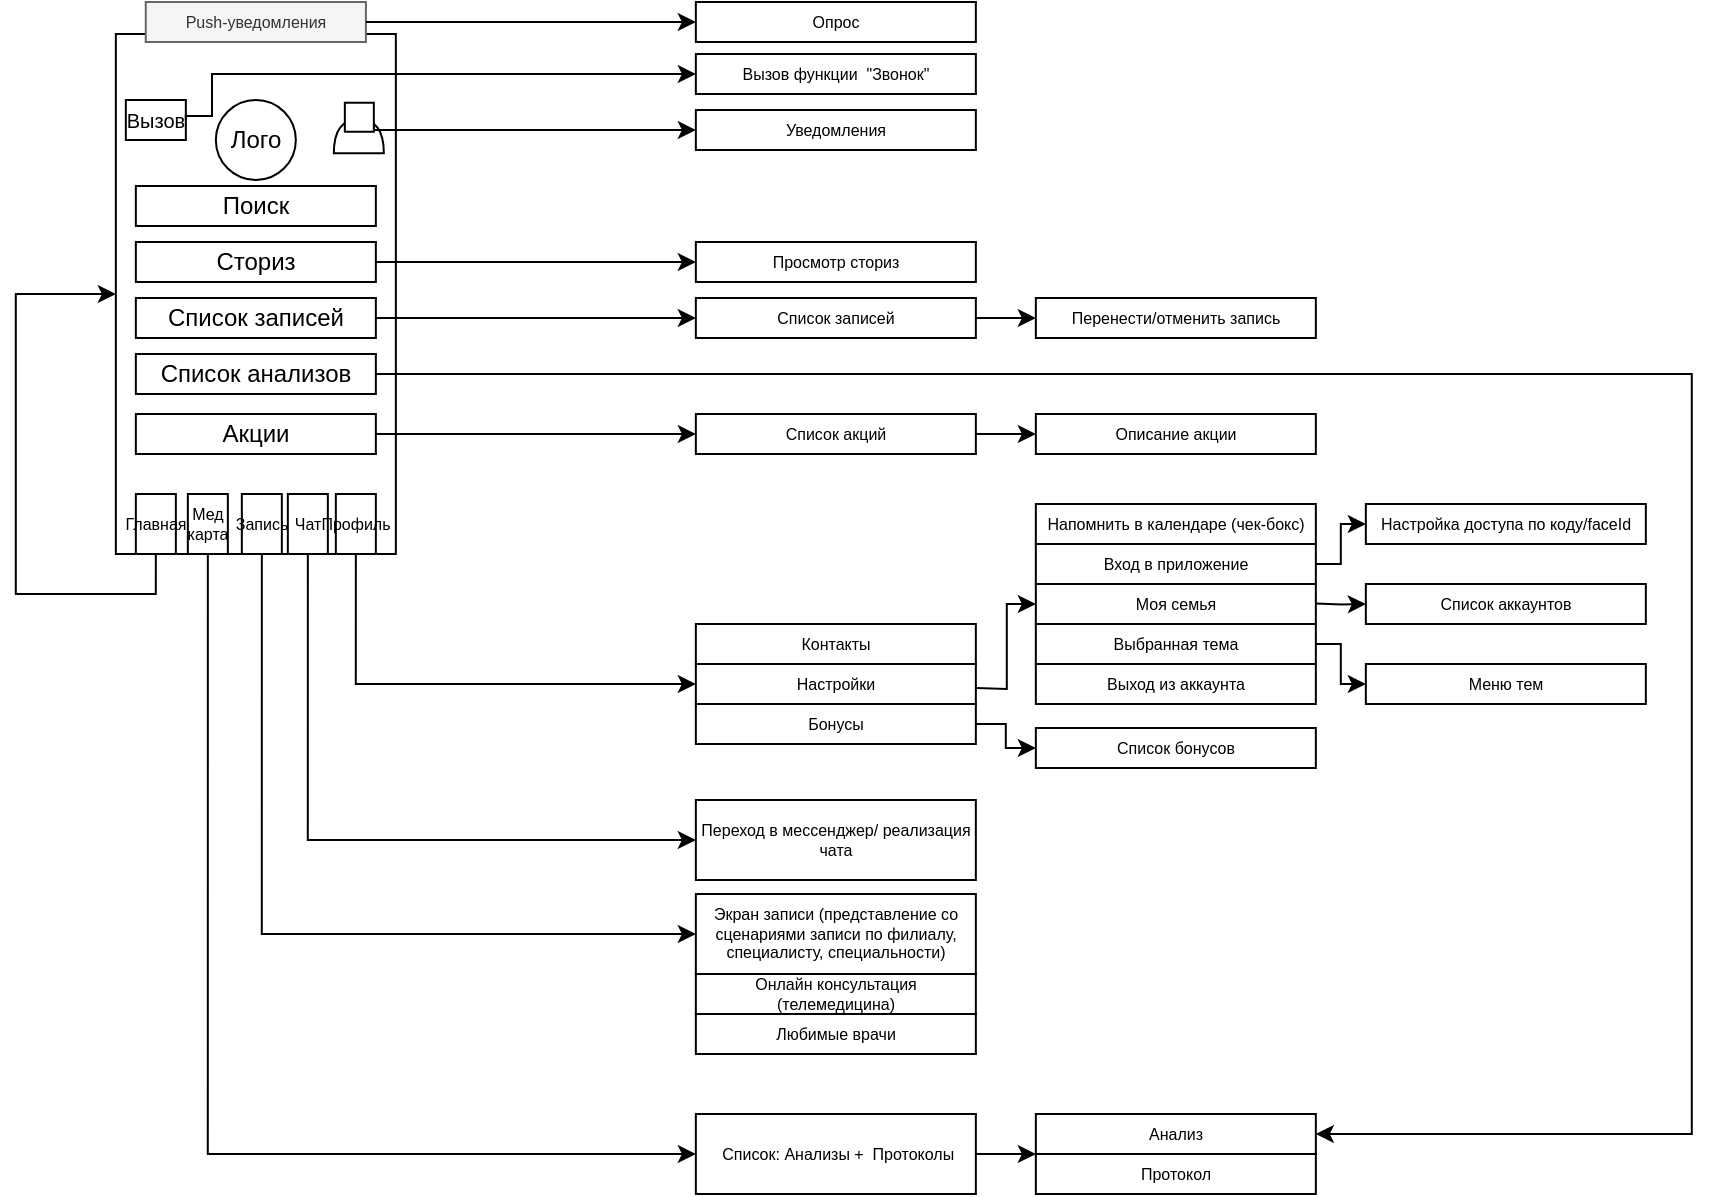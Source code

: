 <mxfile version="20.5.3" type="github" pages="2">
  <diagram name="Ver1" id="e56a1550-8fbb-45ad-956c-1786394a9013">
    <mxGraphModel dx="1193" dy="715" grid="0" gridSize="10" guides="1" tooltips="1" connect="1" arrows="1" fold="1" page="1" pageScale="1" pageWidth="1169" pageHeight="827" background="none" math="0" shadow="0">
      <root>
        <mxCell id="0" />
        <mxCell id="1" parent="0" />
        <mxCell id="BF7QnLyOECrAmGqUTROv-1" value="" style="whiteSpace=wrap;html=1;fillColor=none;strokeColor=#000000;" parent="1" vertex="1">
          <mxGeometry x="237.92" y="85" width="140" height="260" as="geometry" />
        </mxCell>
        <mxCell id="BF7QnLyOECrAmGqUTROv-2" value="Сториз" style="rounded=0;whiteSpace=wrap;html=1;fillColor=none;" parent="1" vertex="1">
          <mxGeometry x="247.92" y="189" width="120" height="20" as="geometry" />
        </mxCell>
        <mxCell id="BF7QnLyOECrAmGqUTROv-3" value="Список записей" style="rounded=0;whiteSpace=wrap;html=1;fillColor=none;" parent="1" vertex="1">
          <mxGeometry x="247.92" y="217" width="120" height="20" as="geometry" />
        </mxCell>
        <mxCell id="BF7QnLyOECrAmGqUTROv-4" value="Лого" style="ellipse;whiteSpace=wrap;html=1;aspect=fixed;fillColor=none;" parent="1" vertex="1">
          <mxGeometry x="287.92" y="118" width="40" height="40" as="geometry" />
        </mxCell>
        <mxCell id="BF7QnLyOECrAmGqUTROv-5" value="Вызов" style="rounded=0;whiteSpace=wrap;html=1;fillColor=none;fontSize=10;" parent="1" vertex="1">
          <mxGeometry x="242.92" y="118" width="30" height="20" as="geometry" />
        </mxCell>
        <mxCell id="BF7QnLyOECrAmGqUTROv-6" value="Список анализов" style="rounded=0;whiteSpace=wrap;html=1;fillColor=none;" parent="1" vertex="1">
          <mxGeometry x="247.92" y="245" width="120" height="20" as="geometry" />
        </mxCell>
        <mxCell id="BF7QnLyOECrAmGqUTROv-7" value="&lt;font style=&quot;font-size: 8px;&quot;&gt;Главная&lt;/font&gt;" style="rounded=0;whiteSpace=wrap;html=1;fillColor=none;fontSize=8;" parent="1" vertex="1">
          <mxGeometry x="247.92" y="315" width="20" height="30" as="geometry" />
        </mxCell>
        <mxCell id="BF7QnLyOECrAmGqUTROv-8" value="&lt;font style=&quot;font-size: 8px;&quot;&gt;Запись&lt;/font&gt;" style="rounded=0;whiteSpace=wrap;html=1;fillColor=none;fontSize=8;" parent="1" vertex="1">
          <mxGeometry x="300.92" y="315" width="20" height="30" as="geometry" />
        </mxCell>
        <mxCell id="BF7QnLyOECrAmGqUTROv-9" value="&lt;font style=&quot;font-size: 8px;&quot;&gt;Мед карта&lt;/font&gt;" style="rounded=0;whiteSpace=wrap;html=1;fillColor=none;fontSize=8;" parent="1" vertex="1">
          <mxGeometry x="273.92" y="315" width="20" height="30" as="geometry" />
        </mxCell>
        <mxCell id="BF7QnLyOECrAmGqUTROv-10" value="&lt;font style=&quot;font-size: 8px;&quot;&gt;Профиль&lt;/font&gt;" style="rounded=0;whiteSpace=wrap;html=1;fillColor=none;fontSize=8;" parent="1" vertex="1">
          <mxGeometry x="347.92" y="315" width="20" height="30" as="geometry" />
        </mxCell>
        <mxCell id="BF7QnLyOECrAmGqUTROv-11" value="Экран записи (представление со сценариями записи по филиалу, специалисту, специальности)" style="whiteSpace=wrap;html=1;strokeColor=#000000;fontSize=8;fillColor=none;" parent="1" vertex="1">
          <mxGeometry x="527.92" y="515" width="140" height="40" as="geometry" />
        </mxCell>
        <mxCell id="BF7QnLyOECrAmGqUTROv-13" value="" style="endArrow=classic;html=1;rounded=0;fontSize=8;edgeStyle=orthogonalEdgeStyle;exitX=0.5;exitY=1;exitDx=0;exitDy=0;entryX=0;entryY=0.5;entryDx=0;entryDy=0;" parent="1" source="BF7QnLyOECrAmGqUTROv-8" target="BF7QnLyOECrAmGqUTROv-11" edge="1">
          <mxGeometry width="50" height="50" relative="1" as="geometry">
            <mxPoint x="347.92" y="485" as="sourcePoint" />
            <mxPoint x="397.92" y="435" as="targetPoint" />
            <Array as="points">
              <mxPoint x="310.92" y="535" />
            </Array>
          </mxGeometry>
        </mxCell>
        <mxCell id="BF7QnLyOECrAmGqUTROv-15" value="Список записей" style="whiteSpace=wrap;html=1;strokeColor=#000000;fontSize=8;fillColor=none;" parent="1" vertex="1">
          <mxGeometry x="527.92" y="217" width="140" height="20" as="geometry" />
        </mxCell>
        <mxCell id="BF7QnLyOECrAmGqUTROv-16" value="" style="endArrow=classic;html=1;rounded=0;fontSize=8;edgeStyle=orthogonalEdgeStyle;exitX=1;exitY=0.5;exitDx=0;exitDy=0;entryX=0;entryY=0.5;entryDx=0;entryDy=0;" parent="1" source="BF7QnLyOECrAmGqUTROv-3" target="BF7QnLyOECrAmGqUTROv-15" edge="1">
          <mxGeometry width="50" height="50" relative="1" as="geometry">
            <mxPoint x="302.92" y="355" as="sourcePoint" />
            <mxPoint x="537.92" y="140" as="targetPoint" />
          </mxGeometry>
        </mxCell>
        <mxCell id="BF7QnLyOECrAmGqUTROv-18" value="" style="endArrow=classic;html=1;rounded=0;fontSize=8;edgeStyle=orthogonalEdgeStyle;entryX=0;entryY=0.5;entryDx=0;entryDy=0;exitX=0.5;exitY=1;exitDx=0;exitDy=0;" parent="1" source="BF7QnLyOECrAmGqUTROv-9" target="BF7QnLyOECrAmGqUTROv-19" edge="1">
          <mxGeometry width="50" height="50" relative="1" as="geometry">
            <mxPoint x="302.92" y="355" as="sourcePoint" />
            <mxPoint x="527.92" y="575" as="targetPoint" />
            <Array as="points">
              <mxPoint x="283.92" y="645" />
            </Array>
          </mxGeometry>
        </mxCell>
        <mxCell id="BF7QnLyOECrAmGqUTROv-19" value="&amp;nbsp;Список: Анализы + &amp;nbsp;Протоколы" style="whiteSpace=wrap;html=1;strokeColor=#000000;fontSize=8;fillColor=none;" parent="1" vertex="1">
          <mxGeometry x="527.92" y="625" width="140" height="40" as="geometry" />
        </mxCell>
        <mxCell id="BF7QnLyOECrAmGqUTROv-27" value="Перенести/отменить запись" style="whiteSpace=wrap;html=1;strokeColor=#000000;fontSize=8;fillColor=none;" parent="1" vertex="1">
          <mxGeometry x="697.92" y="217" width="140" height="20" as="geometry" />
        </mxCell>
        <mxCell id="BF7QnLyOECrAmGqUTROv-28" value="" style="endArrow=classic;html=1;rounded=0;fontSize=8;edgeStyle=orthogonalEdgeStyle;exitX=1;exitY=0.5;exitDx=0;exitDy=0;entryX=0;entryY=0.5;entryDx=0;entryDy=0;" parent="1" source="BF7QnLyOECrAmGqUTROv-15" target="BF7QnLyOECrAmGqUTROv-27" edge="1">
          <mxGeometry width="50" height="50" relative="1" as="geometry">
            <mxPoint x="377.92" y="321" as="sourcePoint" />
            <mxPoint x="537.92" y="270" as="targetPoint" />
          </mxGeometry>
        </mxCell>
        <mxCell id="BF7QnLyOECrAmGqUTROv-29" value="&lt;font style=&quot;font-size: 8px;&quot;&gt;Чат&lt;/font&gt;" style="rounded=0;whiteSpace=wrap;html=1;fillColor=none;fontSize=8;" parent="1" vertex="1">
          <mxGeometry x="323.92" y="315" width="20" height="30" as="geometry" />
        </mxCell>
        <mxCell id="BF7QnLyOECrAmGqUTROv-30" value="Переход в мессенджер/ реализация чата" style="whiteSpace=wrap;html=1;strokeColor=#000000;fontSize=8;fillColor=none;" parent="1" vertex="1">
          <mxGeometry x="527.92" y="468" width="140" height="40" as="geometry" />
        </mxCell>
        <mxCell id="BF7QnLyOECrAmGqUTROv-31" value="" style="endArrow=classic;html=1;rounded=0;fontSize=8;edgeStyle=orthogonalEdgeStyle;exitX=0.5;exitY=1;exitDx=0;exitDy=0;entryX=0;entryY=0.5;entryDx=0;entryDy=0;" parent="1" source="BF7QnLyOECrAmGqUTROv-29" target="BF7QnLyOECrAmGqUTROv-30" edge="1">
          <mxGeometry width="50" height="50" relative="1" as="geometry">
            <mxPoint x="367.92" y="355" as="sourcePoint" />
            <mxPoint x="537.92" y="325" as="targetPoint" />
          </mxGeometry>
        </mxCell>
        <mxCell id="BF7QnLyOECrAmGqUTROv-32" value="Настройки" style="whiteSpace=wrap;html=1;strokeColor=#000000;fontSize=8;fillColor=none;" parent="1" vertex="1">
          <mxGeometry x="527.92" y="400" width="140" height="20" as="geometry" />
        </mxCell>
        <mxCell id="BF7QnLyOECrAmGqUTROv-34" value="Контакты" style="whiteSpace=wrap;html=1;strokeColor=#000000;fontSize=8;fillColor=none;" parent="1" vertex="1">
          <mxGeometry x="527.92" y="380" width="140" height="20" as="geometry" />
        </mxCell>
        <mxCell id="BF7QnLyOECrAmGqUTROv-35" value="Любимые врачи" style="whiteSpace=wrap;html=1;strokeColor=#000000;fontSize=8;fillColor=none;" parent="1" vertex="1">
          <mxGeometry x="527.92" y="575" width="140" height="20" as="geometry" />
        </mxCell>
        <mxCell id="BF7QnLyOECrAmGqUTROv-36" value="&lt;span style=&quot;text-align: start;&quot; id=&quot;docs-internal-guid-0211ff13-7fff-39c4-9cb2-1fb3c6d399ae&quot;&gt;&lt;span style=&quot;font-family: Arial; font-variant-ligatures: normal; font-variant-east-asian: normal; font-variant-position: normal; vertical-align: baseline;&quot;&gt;&lt;font style=&quot;font-size: 8px;&quot;&gt;Онлайн консультация (телемедицина)&lt;/font&gt;&lt;/span&gt;&lt;/span&gt;" style="whiteSpace=wrap;html=1;strokeColor=#000000;fontSize=8;fillColor=none;" parent="1" vertex="1">
          <mxGeometry x="527.92" y="555" width="140" height="20" as="geometry" />
        </mxCell>
        <mxCell id="BF7QnLyOECrAmGqUTROv-37" value="" style="endArrow=classic;html=1;rounded=0;fontSize=8;edgeStyle=orthogonalEdgeStyle;exitX=1;exitY=0.5;exitDx=0;exitDy=0;entryX=1;entryY=0.5;entryDx=0;entryDy=0;" parent="1" source="BF7QnLyOECrAmGqUTROv-6" target="BF7QnLyOECrAmGqUTROv-43" edge="1">
          <mxGeometry width="50" height="50" relative="1" as="geometry">
            <mxPoint x="377.92" y="260" as="sourcePoint" />
            <mxPoint x="537.92" y="260" as="targetPoint" />
            <Array as="points">
              <mxPoint x="1025.92" y="255" />
              <mxPoint x="1025.92" y="635" />
            </Array>
          </mxGeometry>
        </mxCell>
        <mxCell id="BF7QnLyOECrAmGqUTROv-38" value="Просмотр сториз" style="whiteSpace=wrap;html=1;strokeColor=#000000;fontSize=8;fillColor=none;" parent="1" vertex="1">
          <mxGeometry x="527.92" y="189" width="140" height="20" as="geometry" />
        </mxCell>
        <mxCell id="BF7QnLyOECrAmGqUTROv-39" value="" style="endArrow=classic;html=1;rounded=0;fontSize=8;edgeStyle=orthogonalEdgeStyle;exitX=1;exitY=0.5;exitDx=0;exitDy=0;entryX=0;entryY=0.5;entryDx=0;entryDy=0;" parent="1" source="BF7QnLyOECrAmGqUTROv-2" target="BF7QnLyOECrAmGqUTROv-38" edge="1">
          <mxGeometry width="50" height="50" relative="1" as="geometry">
            <mxPoint x="377.92" y="260" as="sourcePoint" />
            <mxPoint x="537.92" y="260" as="targetPoint" />
          </mxGeometry>
        </mxCell>
        <mxCell id="BF7QnLyOECrAmGqUTROv-40" value="Вызов функции &amp;nbsp;&quot;Звонок&quot;" style="whiteSpace=wrap;html=1;strokeColor=#000000;fontSize=8;fillColor=none;" parent="1" vertex="1">
          <mxGeometry x="527.92" y="95" width="140" height="20" as="geometry" />
        </mxCell>
        <mxCell id="BF7QnLyOECrAmGqUTROv-41" value="" style="endArrow=classic;html=1;rounded=0;fontSize=8;edgeStyle=orthogonalEdgeStyle;exitX=1;exitY=0.5;exitDx=0;exitDy=0;entryX=0;entryY=0.5;entryDx=0;entryDy=0;" parent="1" source="BF7QnLyOECrAmGqUTROv-5" target="BF7QnLyOECrAmGqUTROv-40" edge="1">
          <mxGeometry width="50" height="50" relative="1" as="geometry">
            <mxPoint x="377.92" y="199" as="sourcePoint" />
            <mxPoint x="537.92" y="199" as="targetPoint" />
            <Array as="points">
              <mxPoint x="273" y="126" />
              <mxPoint x="286" y="126" />
              <mxPoint x="286" y="105" />
            </Array>
          </mxGeometry>
        </mxCell>
        <mxCell id="BF7QnLyOECrAmGqUTROv-42" value="" style="endArrow=classic;html=1;rounded=0;fontSize=8;edgeStyle=orthogonalEdgeStyle;entryX=0;entryY=0.5;entryDx=0;entryDy=0;exitX=0.5;exitY=1;exitDx=0;exitDy=0;" parent="1" source="BF7QnLyOECrAmGqUTROv-7" target="BF7QnLyOECrAmGqUTROv-1" edge="1">
          <mxGeometry width="50" height="50" relative="1" as="geometry">
            <mxPoint x="257.92" y="360" as="sourcePoint" />
            <mxPoint x="501.92" y="660" as="targetPoint" />
            <Array as="points">
              <mxPoint x="257.92" y="365" />
              <mxPoint x="187.92" y="365" />
              <mxPoint x="187.92" y="215" />
            </Array>
          </mxGeometry>
        </mxCell>
        <mxCell id="BF7QnLyOECrAmGqUTROv-43" value="Анализ" style="whiteSpace=wrap;html=1;strokeColor=#000000;fontSize=8;fillColor=none;" parent="1" vertex="1">
          <mxGeometry x="697.92" y="625" width="140" height="20" as="geometry" />
        </mxCell>
        <mxCell id="BF7QnLyOECrAmGqUTROv-44" value="Протокол" style="whiteSpace=wrap;html=1;strokeColor=#000000;fontSize=8;fillColor=none;" parent="1" vertex="1">
          <mxGeometry x="697.92" y="645" width="140" height="20" as="geometry" />
        </mxCell>
        <mxCell id="BF7QnLyOECrAmGqUTROv-47" value="" style="endArrow=classic;html=1;rounded=0;fontSize=8;edgeStyle=orthogonalEdgeStyle;exitX=1;exitY=0.5;exitDx=0;exitDy=0;entryX=0;entryY=0;entryDx=0;entryDy=0;" parent="1" source="BF7QnLyOECrAmGqUTROv-19" target="BF7QnLyOECrAmGqUTROv-44" edge="1">
          <mxGeometry width="50" height="50" relative="1" as="geometry">
            <mxPoint x="667.92" y="655" as="sourcePoint" />
            <mxPoint x="697.92" y="655" as="targetPoint" />
            <Array as="points">
              <mxPoint x="687.92" y="645" />
              <mxPoint x="687.92" y="645" />
            </Array>
          </mxGeometry>
        </mxCell>
        <mxCell id="BF7QnLyOECrAmGqUTROv-48" value="Акции" style="rounded=0;whiteSpace=wrap;html=1;fillColor=none;" parent="1" vertex="1">
          <mxGeometry x="247.92" y="275" width="120" height="20" as="geometry" />
        </mxCell>
        <mxCell id="BF7QnLyOECrAmGqUTROv-49" value="" style="endArrow=classic;html=1;rounded=0;fontSize=8;edgeStyle=orthogonalEdgeStyle;exitX=1;exitY=0.5;exitDx=0;exitDy=0;entryX=0;entryY=0.5;entryDx=0;entryDy=0;" parent="1" source="BF7QnLyOECrAmGqUTROv-48" target="BF7QnLyOECrAmGqUTROv-50" edge="1">
          <mxGeometry width="50" height="50" relative="1" as="geometry">
            <mxPoint x="377.92" y="265" as="sourcePoint" />
            <mxPoint x="477.92" y="305" as="targetPoint" />
            <Array as="points">
              <mxPoint x="477.92" y="285" />
              <mxPoint x="477.92" y="285" />
            </Array>
          </mxGeometry>
        </mxCell>
        <mxCell id="BF7QnLyOECrAmGqUTROv-50" value="Список акций" style="whiteSpace=wrap;html=1;strokeColor=#000000;fontSize=8;fillColor=none;" parent="1" vertex="1">
          <mxGeometry x="527.92" y="275" width="140" height="20" as="geometry" />
        </mxCell>
        <mxCell id="BF7QnLyOECrAmGqUTROv-51" value="Описание акции" style="whiteSpace=wrap;html=1;strokeColor=#000000;fontSize=8;fillColor=none;" parent="1" vertex="1">
          <mxGeometry x="697.92" y="275" width="140" height="20" as="geometry" />
        </mxCell>
        <mxCell id="BF7QnLyOECrAmGqUTROv-52" value="" style="endArrow=classic;html=1;rounded=0;fontSize=8;edgeStyle=orthogonalEdgeStyle;exitX=1;exitY=0.5;exitDx=0;exitDy=0;entryX=0;entryY=0.5;entryDx=0;entryDy=0;" parent="1" source="BF7QnLyOECrAmGqUTROv-50" target="BF7QnLyOECrAmGqUTROv-51" edge="1">
          <mxGeometry width="50" height="50" relative="1" as="geometry">
            <mxPoint x="667.92" y="284.79" as="sourcePoint" />
            <mxPoint x="697.92" y="284.79" as="targetPoint" />
          </mxGeometry>
        </mxCell>
        <mxCell id="BF7QnLyOECrAmGqUTROv-53" value="Бонусы" style="whiteSpace=wrap;html=1;strokeColor=#000000;fontSize=8;fillColor=none;" parent="1" vertex="1">
          <mxGeometry x="527.92" y="420" width="140" height="20" as="geometry" />
        </mxCell>
        <mxCell id="BF7QnLyOECrAmGqUTROv-54" value="Вход в приложение" style="whiteSpace=wrap;html=1;strokeColor=#000000;fontSize=8;fillColor=none;" parent="1" vertex="1">
          <mxGeometry x="697.92" y="340" width="140" height="20" as="geometry" />
        </mxCell>
        <mxCell id="BF7QnLyOECrAmGqUTROv-55" value="Моя семья" style="whiteSpace=wrap;html=1;strokeColor=#000000;fontSize=8;fillColor=none;" parent="1" vertex="1">
          <mxGeometry x="697.92" y="360" width="140" height="20" as="geometry" />
        </mxCell>
        <mxCell id="BF7QnLyOECrAmGqUTROv-56" value="Выбранная тема" style="whiteSpace=wrap;html=1;strokeColor=#000000;fontSize=8;fillColor=none;" parent="1" vertex="1">
          <mxGeometry x="697.92" y="380" width="140" height="20" as="geometry" />
        </mxCell>
        <mxCell id="BF7QnLyOECrAmGqUTROv-57" value="Напомнить в календаре (чек-бокс)" style="whiteSpace=wrap;html=1;strokeColor=#000000;fontSize=8;fillColor=none;" parent="1" vertex="1">
          <mxGeometry x="697.92" y="320" width="140" height="20" as="geometry" />
        </mxCell>
        <mxCell id="BF7QnLyOECrAmGqUTROv-58" value="Выход из аккаунта" style="whiteSpace=wrap;html=1;strokeColor=#000000;fontSize=8;fillColor=none;" parent="1" vertex="1">
          <mxGeometry x="697.92" y="400" width="140" height="20" as="geometry" />
        </mxCell>
        <mxCell id="BF7QnLyOECrAmGqUTROv-59" value="" style="endArrow=classic;html=1;rounded=0;fontSize=8;edgeStyle=orthogonalEdgeStyle;exitX=1;exitY=0.5;exitDx=0;exitDy=0;entryX=0;entryY=0.5;entryDx=0;entryDy=0;" parent="1" target="BF7QnLyOECrAmGqUTROv-55" edge="1">
          <mxGeometry width="50" height="50" relative="1" as="geometry">
            <mxPoint x="667.92" y="412" as="sourcePoint" />
            <mxPoint x="697.92" y="412" as="targetPoint" />
          </mxGeometry>
        </mxCell>
        <mxCell id="BF7QnLyOECrAmGqUTROv-60" value="Список бонусов" style="whiteSpace=wrap;html=1;strokeColor=#000000;fontSize=8;fillColor=none;" parent="1" vertex="1">
          <mxGeometry x="697.92" y="432" width="140" height="20" as="geometry" />
        </mxCell>
        <mxCell id="BF7QnLyOECrAmGqUTROv-61" value="" style="endArrow=classic;html=1;rounded=0;fontSize=8;edgeStyle=orthogonalEdgeStyle;exitX=1;exitY=0.5;exitDx=0;exitDy=0;entryX=0;entryY=0.5;entryDx=0;entryDy=0;" parent="1" source="BF7QnLyOECrAmGqUTROv-53" target="BF7QnLyOECrAmGqUTROv-60" edge="1">
          <mxGeometry width="50" height="50" relative="1" as="geometry">
            <mxPoint x="677.92" y="422.0" as="sourcePoint" />
            <mxPoint x="707.92" y="422.0" as="targetPoint" />
          </mxGeometry>
        </mxCell>
        <mxCell id="BF7QnLyOECrAmGqUTROv-62" value="Меню тем" style="whiteSpace=wrap;html=1;strokeColor=#000000;fontSize=8;fillColor=none;" parent="1" vertex="1">
          <mxGeometry x="862.92" y="400" width="140" height="20" as="geometry" />
        </mxCell>
        <mxCell id="BF7QnLyOECrAmGqUTROv-63" value="Список аккаунтов" style="whiteSpace=wrap;html=1;strokeColor=#000000;fontSize=8;fillColor=none;" parent="1" vertex="1">
          <mxGeometry x="862.92" y="360" width="140" height="20" as="geometry" />
        </mxCell>
        <mxCell id="BF7QnLyOECrAmGqUTROv-64" value="" style="endArrow=classic;html=1;rounded=0;fontSize=8;edgeStyle=orthogonalEdgeStyle;exitX=1;exitY=0.5;exitDx=0;exitDy=0;entryX=0;entryY=0.5;entryDx=0;entryDy=0;" parent="1" target="BF7QnLyOECrAmGqUTROv-63" edge="1">
          <mxGeometry width="50" height="50" relative="1" as="geometry">
            <mxPoint x="837.92" y="369.7" as="sourcePoint" />
            <mxPoint x="867.92" y="369.7" as="targetPoint" />
          </mxGeometry>
        </mxCell>
        <mxCell id="BF7QnLyOECrAmGqUTROv-65" value="" style="endArrow=classic;html=1;rounded=0;fontSize=8;edgeStyle=orthogonalEdgeStyle;exitX=1;exitY=0.5;exitDx=0;exitDy=0;entryX=0;entryY=0.5;entryDx=0;entryDy=0;" parent="1" source="BF7QnLyOECrAmGqUTROv-56" target="BF7QnLyOECrAmGqUTROv-62" edge="1">
          <mxGeometry width="50" height="50" relative="1" as="geometry">
            <mxPoint x="847.92" y="379.7" as="sourcePoint" />
            <mxPoint x="862.92" y="390" as="targetPoint" />
          </mxGeometry>
        </mxCell>
        <mxCell id="BF7QnLyOECrAmGqUTROv-66" value="Настройка доступа по коду/faceId" style="whiteSpace=wrap;html=1;strokeColor=#000000;fontSize=8;fillColor=none;" parent="1" vertex="1">
          <mxGeometry x="862.92" y="320" width="140" height="20" as="geometry" />
        </mxCell>
        <mxCell id="BF7QnLyOECrAmGqUTROv-67" value="" style="endArrow=classic;html=1;rounded=0;fontSize=8;edgeStyle=orthogonalEdgeStyle;exitX=1;exitY=0.5;exitDx=0;exitDy=0;entryX=0;entryY=0.5;entryDx=0;entryDy=0;" parent="1" source="BF7QnLyOECrAmGqUTROv-54" target="BF7QnLyOECrAmGqUTROv-66" edge="1">
          <mxGeometry width="50" height="50" relative="1" as="geometry">
            <mxPoint x="847.92" y="379.7" as="sourcePoint" />
            <mxPoint x="872.92" y="373" as="targetPoint" />
          </mxGeometry>
        </mxCell>
        <mxCell id="BF7QnLyOECrAmGqUTROv-68" value="Поиск" style="rounded=0;whiteSpace=wrap;html=1;fillColor=none;" parent="1" vertex="1">
          <mxGeometry x="247.92" y="161" width="120" height="20" as="geometry" />
        </mxCell>
        <mxCell id="oSoZ-_r90JhX87oz3uEc-3" value="" style="shape=or;whiteSpace=wrap;html=1;rotation=-90;" vertex="1" parent="1">
          <mxGeometry x="350.92" y="123.62" width="17" height="25" as="geometry" />
        </mxCell>
        <mxCell id="oSoZ-_r90JhX87oz3uEc-4" value="" style="whiteSpace=wrap;html=1;aspect=fixed;" vertex="1" parent="1">
          <mxGeometry x="352.42" y="119.37" width="14.5" height="14.5" as="geometry" />
        </mxCell>
        <mxCell id="oSoZ-_r90JhX87oz3uEc-6" value="Уведомления" style="whiteSpace=wrap;html=1;strokeColor=#000000;fontSize=8;fillColor=none;" vertex="1" parent="1">
          <mxGeometry x="527.92" y="123" width="140" height="20" as="geometry" />
        </mxCell>
        <mxCell id="oSoZ-_r90JhX87oz3uEc-8" value="Push-уведомления" style="whiteSpace=wrap;html=1;strokeColor=#666666;fontSize=8;fillColor=#f5f5f5;fontColor=#333333;" vertex="1" parent="1">
          <mxGeometry x="252.88" y="69" width="110.08" height="20" as="geometry" />
        </mxCell>
        <mxCell id="oSoZ-_r90JhX87oz3uEc-10" value="" style="endArrow=classic;html=1;rounded=0;fontSize=8;edgeStyle=orthogonalEdgeStyle;exitX=0.899;exitY=0.803;exitDx=0;exitDy=0;entryX=0;entryY=0.5;entryDx=0;entryDy=0;exitPerimeter=0;" edge="1" parent="1" source="oSoZ-_r90JhX87oz3uEc-3" target="oSoZ-_r90JhX87oz3uEc-6">
          <mxGeometry width="50" height="50" relative="1" as="geometry">
            <mxPoint x="366.92" y="132.83" as="sourcePoint" />
            <mxPoint x="526.92" y="132.83" as="targetPoint" />
            <Array as="points">
              <mxPoint x="367" y="133" />
            </Array>
          </mxGeometry>
        </mxCell>
        <mxCell id="oSoZ-_r90JhX87oz3uEc-11" value="Опрос" style="whiteSpace=wrap;html=1;strokeColor=#000000;fontSize=8;fillColor=none;" vertex="1" parent="1">
          <mxGeometry x="527.92" y="69" width="140" height="20" as="geometry" />
        </mxCell>
        <mxCell id="oSoZ-_r90JhX87oz3uEc-13" value="" style="endArrow=classic;html=1;rounded=0;fontSize=8;edgeStyle=orthogonalEdgeStyle;exitX=1;exitY=0.5;exitDx=0;exitDy=0;entryX=0;entryY=0.5;entryDx=0;entryDy=0;" edge="1" parent="1" source="oSoZ-_r90JhX87oz3uEc-8" target="oSoZ-_r90JhX87oz3uEc-11">
          <mxGeometry width="50" height="50" relative="1" as="geometry">
            <mxPoint x="362.0" y="84.42" as="sourcePoint" />
            <mxPoint x="522.0" y="84.42" as="targetPoint" />
          </mxGeometry>
        </mxCell>
        <mxCell id="oSoZ-_r90JhX87oz3uEc-14" value="" style="endArrow=classic;html=1;rounded=0;fontSize=8;edgeStyle=orthogonalEdgeStyle;exitX=0.5;exitY=1;exitDx=0;exitDy=0;entryX=0;entryY=0.5;entryDx=0;entryDy=0;" edge="1" parent="1" source="BF7QnLyOECrAmGqUTROv-10" target="BF7QnLyOECrAmGqUTROv-32">
          <mxGeometry width="50" height="50" relative="1" as="geometry">
            <mxPoint x="377.92" y="295" as="sourcePoint" />
            <mxPoint x="537.92" y="295" as="targetPoint" />
            <Array as="points">
              <mxPoint x="358" y="410" />
            </Array>
          </mxGeometry>
        </mxCell>
      </root>
    </mxGraphModel>
  </diagram>
  <diagram name="Ver2" id="_XpzZREW6Q4X_nUnu5YK">
    <mxGraphModel dx="1193" dy="715" grid="0" gridSize="10" guides="1" tooltips="1" connect="1" arrows="1" fold="1" page="1" pageScale="1" pageWidth="1169" pageHeight="827" background="none" math="0" shadow="0">
      <root>
        <mxCell id="2I2yMGfu_WmOvKe_8lOT-0" />
        <mxCell id="2I2yMGfu_WmOvKe_8lOT-1" parent="2I2yMGfu_WmOvKe_8lOT-0" />
        <mxCell id="2I2yMGfu_WmOvKe_8lOT-2" value="" style="whiteSpace=wrap;html=1;fillColor=none;strokeColor=#000000;" parent="2I2yMGfu_WmOvKe_8lOT-1" vertex="1">
          <mxGeometry x="227.06" y="102.5" width="140" height="260" as="geometry" />
        </mxCell>
        <mxCell id="2I2yMGfu_WmOvKe_8lOT-3" value="Сториз" style="rounded=0;whiteSpace=wrap;html=1;fillColor=none;" parent="2I2yMGfu_WmOvKe_8lOT-1" vertex="1">
          <mxGeometry x="237.06" y="206.5" width="120" height="20" as="geometry" />
        </mxCell>
        <mxCell id="2I2yMGfu_WmOvKe_8lOT-4" value="Список записей" style="rounded=0;whiteSpace=wrap;html=1;fillColor=none;" parent="2I2yMGfu_WmOvKe_8lOT-1" vertex="1">
          <mxGeometry x="237.06" y="234.5" width="120" height="20" as="geometry" />
        </mxCell>
        <mxCell id="2I2yMGfu_WmOvKe_8lOT-5" value="Лого" style="ellipse;whiteSpace=wrap;html=1;aspect=fixed;fillColor=none;" parent="2I2yMGfu_WmOvKe_8lOT-1" vertex="1">
          <mxGeometry x="277.06" y="124.5" width="40" height="40" as="geometry" />
        </mxCell>
        <mxCell id="2I2yMGfu_WmOvKe_8lOT-6" value="Вызов" style="rounded=0;whiteSpace=wrap;html=1;fillColor=none;fontSize=10;" parent="2I2yMGfu_WmOvKe_8lOT-1" vertex="1">
          <mxGeometry x="327.06" y="112.5" width="30" height="20" as="geometry" />
        </mxCell>
        <mxCell id="2I2yMGfu_WmOvKe_8lOT-8" value="&lt;font style=&quot;font-size: 8px;&quot;&gt;Главная&lt;/font&gt;" style="rounded=0;whiteSpace=wrap;html=1;fillColor=none;fontSize=8;" parent="2I2yMGfu_WmOvKe_8lOT-1" vertex="1">
          <mxGeometry x="237.06" y="332.5" width="20" height="30" as="geometry" />
        </mxCell>
        <mxCell id="2I2yMGfu_WmOvKe_8lOT-9" value="&lt;font style=&quot;font-size: 8px;&quot;&gt;Запись&lt;/font&gt;" style="rounded=0;whiteSpace=wrap;html=1;fillColor=none;fontSize=8;" parent="2I2yMGfu_WmOvKe_8lOT-1" vertex="1">
          <mxGeometry x="290.06" y="332.5" width="20" height="30" as="geometry" />
        </mxCell>
        <mxCell id="2I2yMGfu_WmOvKe_8lOT-10" value="&lt;font style=&quot;font-size: 8px;&quot;&gt;Мед карта&lt;/font&gt;" style="rounded=0;whiteSpace=wrap;html=1;fillColor=none;fontSize=8;" parent="2I2yMGfu_WmOvKe_8lOT-1" vertex="1">
          <mxGeometry x="263.06" y="332.5" width="20" height="30" as="geometry" />
        </mxCell>
        <mxCell id="2I2yMGfu_WmOvKe_8lOT-11" value="&lt;font style=&quot;font-size: 8px;&quot;&gt;Профиль&lt;/font&gt;" style="rounded=0;whiteSpace=wrap;html=1;fillColor=none;fontSize=8;" parent="2I2yMGfu_WmOvKe_8lOT-1" vertex="1">
          <mxGeometry x="337.06" y="332.5" width="20" height="30" as="geometry" />
        </mxCell>
        <mxCell id="2I2yMGfu_WmOvKe_8lOT-12" value="Экран записи (представление со сценариями записи по филиалу, специалисту, специальности)" style="whiteSpace=wrap;html=1;strokeColor=#000000;fontSize=8;fillColor=none;" parent="2I2yMGfu_WmOvKe_8lOT-1" vertex="1">
          <mxGeometry x="517.06" y="532.5" width="140" height="40" as="geometry" />
        </mxCell>
        <mxCell id="2I2yMGfu_WmOvKe_8lOT-13" value="" style="endArrow=classic;html=1;rounded=0;fontSize=8;edgeStyle=orthogonalEdgeStyle;exitX=0.5;exitY=1;exitDx=0;exitDy=0;entryX=0;entryY=0.5;entryDx=0;entryDy=0;" parent="2I2yMGfu_WmOvKe_8lOT-1" source="2I2yMGfu_WmOvKe_8lOT-9" target="2I2yMGfu_WmOvKe_8lOT-12" edge="1">
          <mxGeometry width="50" height="50" relative="1" as="geometry">
            <mxPoint x="337.06" y="502.5" as="sourcePoint" />
            <mxPoint x="387.06" y="452.5" as="targetPoint" />
            <Array as="points">
              <mxPoint x="300.06" y="552.5" />
            </Array>
          </mxGeometry>
        </mxCell>
        <mxCell id="2I2yMGfu_WmOvKe_8lOT-14" value="Список записей" style="whiteSpace=wrap;html=1;strokeColor=#000000;fontSize=8;fillColor=none;" parent="2I2yMGfu_WmOvKe_8lOT-1" vertex="1">
          <mxGeometry x="517.06" y="234.5" width="140" height="20" as="geometry" />
        </mxCell>
        <mxCell id="2I2yMGfu_WmOvKe_8lOT-15" value="" style="endArrow=classic;html=1;rounded=0;fontSize=8;edgeStyle=orthogonalEdgeStyle;exitX=1;exitY=0.5;exitDx=0;exitDy=0;entryX=0;entryY=0.5;entryDx=0;entryDy=0;" parent="2I2yMGfu_WmOvKe_8lOT-1" source="2I2yMGfu_WmOvKe_8lOT-4" target="2I2yMGfu_WmOvKe_8lOT-14" edge="1">
          <mxGeometry width="50" height="50" relative="1" as="geometry">
            <mxPoint x="292.06" y="372.5" as="sourcePoint" />
            <mxPoint x="527.06" y="157.5" as="targetPoint" />
          </mxGeometry>
        </mxCell>
        <mxCell id="2I2yMGfu_WmOvKe_8lOT-16" value="" style="endArrow=classic;html=1;rounded=0;fontSize=8;edgeStyle=orthogonalEdgeStyle;entryX=0;entryY=0.5;entryDx=0;entryDy=0;exitX=0.5;exitY=1;exitDx=0;exitDy=0;" parent="2I2yMGfu_WmOvKe_8lOT-1" source="2I2yMGfu_WmOvKe_8lOT-10" target="2I2yMGfu_WmOvKe_8lOT-17" edge="1">
          <mxGeometry width="50" height="50" relative="1" as="geometry">
            <mxPoint x="292.06" y="372.5" as="sourcePoint" />
            <mxPoint x="517.06" y="592.5" as="targetPoint" />
            <Array as="points">
              <mxPoint x="273.06" y="662.5" />
            </Array>
          </mxGeometry>
        </mxCell>
        <mxCell id="2I2yMGfu_WmOvKe_8lOT-17" value="&amp;nbsp;Список: Анализы + &amp;nbsp;Протоколы" style="whiteSpace=wrap;html=1;strokeColor=#000000;fontSize=8;fillColor=none;" parent="2I2yMGfu_WmOvKe_8lOT-1" vertex="1">
          <mxGeometry x="517.06" y="642.5" width="140" height="40" as="geometry" />
        </mxCell>
        <mxCell id="2I2yMGfu_WmOvKe_8lOT-18" value="" style="endArrow=classic;html=1;rounded=0;fontSize=8;edgeStyle=orthogonalEdgeStyle;exitX=0.5;exitY=1;exitDx=0;exitDy=0;entryX=0;entryY=0.5;entryDx=0;entryDy=0;" parent="2I2yMGfu_WmOvKe_8lOT-1" source="2I2yMGfu_WmOvKe_8lOT-11" target="2I2yMGfu_WmOvKe_8lOT-28" edge="1">
          <mxGeometry width="50" height="50" relative="1" as="geometry">
            <mxPoint x="322.06" y="372.5" as="sourcePoint" />
            <mxPoint x="517.06" y="332.5" as="targetPoint" />
            <Array as="points">
              <mxPoint x="347.06" y="387.5" />
            </Array>
          </mxGeometry>
        </mxCell>
        <mxCell id="2I2yMGfu_WmOvKe_8lOT-21" value="Перенести/отменить запись" style="whiteSpace=wrap;html=1;strokeColor=#000000;fontSize=8;fillColor=none;" parent="2I2yMGfu_WmOvKe_8lOT-1" vertex="1">
          <mxGeometry x="687.06" y="234.5" width="140" height="20" as="geometry" />
        </mxCell>
        <mxCell id="2I2yMGfu_WmOvKe_8lOT-22" value="" style="endArrow=classic;html=1;rounded=0;fontSize=8;edgeStyle=orthogonalEdgeStyle;exitX=1;exitY=0.5;exitDx=0;exitDy=0;entryX=0;entryY=0.5;entryDx=0;entryDy=0;" parent="2I2yMGfu_WmOvKe_8lOT-1" source="2I2yMGfu_WmOvKe_8lOT-14" target="2I2yMGfu_WmOvKe_8lOT-21" edge="1">
          <mxGeometry width="50" height="50" relative="1" as="geometry">
            <mxPoint x="367.06" y="338.5" as="sourcePoint" />
            <mxPoint x="527.06" y="287.5" as="targetPoint" />
          </mxGeometry>
        </mxCell>
        <mxCell id="2I2yMGfu_WmOvKe_8lOT-23" value="&lt;font style=&quot;font-size: 8px;&quot;&gt;Чат&lt;/font&gt;" style="rounded=0;whiteSpace=wrap;html=1;fillColor=none;fontSize=8;" parent="2I2yMGfu_WmOvKe_8lOT-1" vertex="1">
          <mxGeometry x="313.06" y="332.5" width="20" height="30" as="geometry" />
        </mxCell>
        <mxCell id="2I2yMGfu_WmOvKe_8lOT-24" value="Переход в мессенджер/ реализация чата" style="whiteSpace=wrap;html=1;strokeColor=#000000;fontSize=8;fillColor=none;" parent="2I2yMGfu_WmOvKe_8lOT-1" vertex="1">
          <mxGeometry x="517.06" y="485.5" width="140" height="40" as="geometry" />
        </mxCell>
        <mxCell id="2I2yMGfu_WmOvKe_8lOT-25" value="" style="endArrow=classic;html=1;rounded=0;fontSize=8;edgeStyle=orthogonalEdgeStyle;exitX=0.5;exitY=1;exitDx=0;exitDy=0;entryX=0;entryY=0.5;entryDx=0;entryDy=0;" parent="2I2yMGfu_WmOvKe_8lOT-1" source="2I2yMGfu_WmOvKe_8lOT-23" target="2I2yMGfu_WmOvKe_8lOT-24" edge="1">
          <mxGeometry width="50" height="50" relative="1" as="geometry">
            <mxPoint x="357.06" y="372.5" as="sourcePoint" />
            <mxPoint x="527.06" y="342.5" as="targetPoint" />
          </mxGeometry>
        </mxCell>
        <mxCell id="2I2yMGfu_WmOvKe_8lOT-26" value="Настройки" style="whiteSpace=wrap;html=1;strokeColor=#000000;fontSize=8;fillColor=none;" parent="2I2yMGfu_WmOvKe_8lOT-1" vertex="1">
          <mxGeometry x="517.06" y="397.5" width="140" height="20" as="geometry" />
        </mxCell>
        <mxCell id="2I2yMGfu_WmOvKe_8lOT-28" value="Контакты" style="whiteSpace=wrap;html=1;strokeColor=#000000;fontSize=8;fillColor=none;" parent="2I2yMGfu_WmOvKe_8lOT-1" vertex="1">
          <mxGeometry x="517.06" y="377.5" width="140" height="20" as="geometry" />
        </mxCell>
        <mxCell id="2I2yMGfu_WmOvKe_8lOT-29" value="Любимые врачи" style="whiteSpace=wrap;html=1;strokeColor=#000000;fontSize=8;fillColor=none;" parent="2I2yMGfu_WmOvKe_8lOT-1" vertex="1">
          <mxGeometry x="517.06" y="592.5" width="140" height="20" as="geometry" />
        </mxCell>
        <mxCell id="2I2yMGfu_WmOvKe_8lOT-30" value="&lt;span style=&quot;text-align: start;&quot; id=&quot;docs-internal-guid-0211ff13-7fff-39c4-9cb2-1fb3c6d399ae&quot;&gt;&lt;span style=&quot;font-family: Arial; font-variant-ligatures: normal; font-variant-east-asian: normal; font-variant-position: normal; vertical-align: baseline;&quot;&gt;&lt;font style=&quot;font-size: 8px;&quot;&gt;Онлайн консультация (телемедицина)&lt;/font&gt;&lt;/span&gt;&lt;/span&gt;" style="whiteSpace=wrap;html=1;strokeColor=#000000;fontSize=8;fillColor=none;" parent="2I2yMGfu_WmOvKe_8lOT-1" vertex="1">
          <mxGeometry x="517.06" y="572.5" width="140" height="20" as="geometry" />
        </mxCell>
        <mxCell id="2I2yMGfu_WmOvKe_8lOT-32" value="Просмотр сториз" style="whiteSpace=wrap;html=1;strokeColor=#000000;fontSize=8;fillColor=none;" parent="2I2yMGfu_WmOvKe_8lOT-1" vertex="1">
          <mxGeometry x="517.06" y="206.5" width="140" height="20" as="geometry" />
        </mxCell>
        <mxCell id="2I2yMGfu_WmOvKe_8lOT-33" value="" style="endArrow=classic;html=1;rounded=0;fontSize=8;edgeStyle=orthogonalEdgeStyle;exitX=1;exitY=0.5;exitDx=0;exitDy=0;entryX=0;entryY=0.5;entryDx=0;entryDy=0;" parent="2I2yMGfu_WmOvKe_8lOT-1" source="2I2yMGfu_WmOvKe_8lOT-3" target="2I2yMGfu_WmOvKe_8lOT-32" edge="1">
          <mxGeometry width="50" height="50" relative="1" as="geometry">
            <mxPoint x="367.06" y="277.5" as="sourcePoint" />
            <mxPoint x="527.06" y="277.5" as="targetPoint" />
          </mxGeometry>
        </mxCell>
        <mxCell id="2I2yMGfu_WmOvKe_8lOT-34" value="Вызов функции &amp;nbsp;&quot;Звонок&quot;" style="whiteSpace=wrap;html=1;strokeColor=#000000;fontSize=8;fillColor=none;" parent="2I2yMGfu_WmOvKe_8lOT-1" vertex="1">
          <mxGeometry x="517.06" y="112.5" width="140" height="20" as="geometry" />
        </mxCell>
        <mxCell id="2I2yMGfu_WmOvKe_8lOT-35" value="" style="endArrow=classic;html=1;rounded=0;fontSize=8;edgeStyle=orthogonalEdgeStyle;exitX=1;exitY=0.5;exitDx=0;exitDy=0;entryX=0;entryY=0.5;entryDx=0;entryDy=0;" parent="2I2yMGfu_WmOvKe_8lOT-1" source="2I2yMGfu_WmOvKe_8lOT-6" target="2I2yMGfu_WmOvKe_8lOT-34" edge="1">
          <mxGeometry width="50" height="50" relative="1" as="geometry">
            <mxPoint x="367.06" y="216.5" as="sourcePoint" />
            <mxPoint x="527.06" y="216.5" as="targetPoint" />
          </mxGeometry>
        </mxCell>
        <mxCell id="2I2yMGfu_WmOvKe_8lOT-36" value="" style="endArrow=classic;html=1;rounded=0;fontSize=8;edgeStyle=orthogonalEdgeStyle;entryX=0;entryY=0.5;entryDx=0;entryDy=0;exitX=0.5;exitY=1;exitDx=0;exitDy=0;" parent="2I2yMGfu_WmOvKe_8lOT-1" source="2I2yMGfu_WmOvKe_8lOT-8" target="2I2yMGfu_WmOvKe_8lOT-2" edge="1">
          <mxGeometry width="50" height="50" relative="1" as="geometry">
            <mxPoint x="247.06" y="377.5" as="sourcePoint" />
            <mxPoint x="491.06" y="677.5" as="targetPoint" />
            <Array as="points">
              <mxPoint x="247.06" y="382.5" />
              <mxPoint x="177.06" y="382.5" />
              <mxPoint x="177.06" y="232.5" />
            </Array>
          </mxGeometry>
        </mxCell>
        <mxCell id="2I2yMGfu_WmOvKe_8lOT-37" value="Анализ" style="whiteSpace=wrap;html=1;strokeColor=#000000;fontSize=8;fillColor=none;" parent="2I2yMGfu_WmOvKe_8lOT-1" vertex="1">
          <mxGeometry x="687.06" y="642.5" width="140" height="20" as="geometry" />
        </mxCell>
        <mxCell id="2I2yMGfu_WmOvKe_8lOT-38" value="Протокол" style="whiteSpace=wrap;html=1;strokeColor=#000000;fontSize=8;fillColor=none;" parent="2I2yMGfu_WmOvKe_8lOT-1" vertex="1">
          <mxGeometry x="687.06" y="662.5" width="140" height="20" as="geometry" />
        </mxCell>
        <mxCell id="2I2yMGfu_WmOvKe_8lOT-39" value="" style="endArrow=classic;html=1;rounded=0;fontSize=8;edgeStyle=orthogonalEdgeStyle;exitX=1;exitY=0.5;exitDx=0;exitDy=0;entryX=0;entryY=0;entryDx=0;entryDy=0;" parent="2I2yMGfu_WmOvKe_8lOT-1" source="2I2yMGfu_WmOvKe_8lOT-17" target="2I2yMGfu_WmOvKe_8lOT-38" edge="1">
          <mxGeometry width="50" height="50" relative="1" as="geometry">
            <mxPoint x="657.06" y="672.5" as="sourcePoint" />
            <mxPoint x="687.06" y="672.5" as="targetPoint" />
            <Array as="points">
              <mxPoint x="677.06" y="662.5" />
              <mxPoint x="677.06" y="662.5" />
            </Array>
          </mxGeometry>
        </mxCell>
        <mxCell id="2I2yMGfu_WmOvKe_8lOT-40" value="Акции" style="rounded=0;whiteSpace=wrap;html=1;fillColor=none;" parent="2I2yMGfu_WmOvKe_8lOT-1" vertex="1">
          <mxGeometry x="237.06" y="292.5" width="120" height="20" as="geometry" />
        </mxCell>
        <mxCell id="2I2yMGfu_WmOvKe_8lOT-41" value="" style="endArrow=classic;html=1;rounded=0;fontSize=8;edgeStyle=orthogonalEdgeStyle;exitX=1;exitY=0.5;exitDx=0;exitDy=0;entryX=0;entryY=0.5;entryDx=0;entryDy=0;" parent="2I2yMGfu_WmOvKe_8lOT-1" source="2I2yMGfu_WmOvKe_8lOT-40" target="2I2yMGfu_WmOvKe_8lOT-42" edge="1">
          <mxGeometry width="50" height="50" relative="1" as="geometry">
            <mxPoint x="367.06" y="282.5" as="sourcePoint" />
            <mxPoint x="467.06" y="322.5" as="targetPoint" />
            <Array as="points">
              <mxPoint x="467.06" y="302.5" />
              <mxPoint x="467.06" y="302.5" />
            </Array>
          </mxGeometry>
        </mxCell>
        <mxCell id="2I2yMGfu_WmOvKe_8lOT-42" value="Список акций" style="whiteSpace=wrap;html=1;strokeColor=#000000;fontSize=8;fillColor=none;" parent="2I2yMGfu_WmOvKe_8lOT-1" vertex="1">
          <mxGeometry x="517.06" y="292.5" width="140" height="20" as="geometry" />
        </mxCell>
        <mxCell id="2I2yMGfu_WmOvKe_8lOT-43" value="Описание акции" style="whiteSpace=wrap;html=1;strokeColor=#000000;fontSize=8;fillColor=none;" parent="2I2yMGfu_WmOvKe_8lOT-1" vertex="1">
          <mxGeometry x="687.06" y="292.5" width="140" height="20" as="geometry" />
        </mxCell>
        <mxCell id="2I2yMGfu_WmOvKe_8lOT-44" value="" style="endArrow=classic;html=1;rounded=0;fontSize=8;edgeStyle=orthogonalEdgeStyle;exitX=1;exitY=0.5;exitDx=0;exitDy=0;entryX=0;entryY=0.5;entryDx=0;entryDy=0;" parent="2I2yMGfu_WmOvKe_8lOT-1" source="2I2yMGfu_WmOvKe_8lOT-42" target="2I2yMGfu_WmOvKe_8lOT-43" edge="1">
          <mxGeometry width="50" height="50" relative="1" as="geometry">
            <mxPoint x="657.06" y="302.29" as="sourcePoint" />
            <mxPoint x="687.06" y="302.29" as="targetPoint" />
          </mxGeometry>
        </mxCell>
        <mxCell id="2I2yMGfu_WmOvKe_8lOT-45" value="Бонусы" style="whiteSpace=wrap;html=1;strokeColor=#000000;fontSize=8;fillColor=none;" parent="2I2yMGfu_WmOvKe_8lOT-1" vertex="1">
          <mxGeometry x="517.06" y="417.5" width="140" height="20" as="geometry" />
        </mxCell>
        <mxCell id="2I2yMGfu_WmOvKe_8lOT-46" value="Вход в приложение" style="whiteSpace=wrap;html=1;strokeColor=#000000;fontSize=8;fillColor=none;" parent="2I2yMGfu_WmOvKe_8lOT-1" vertex="1">
          <mxGeometry x="687.06" y="357.5" width="140" height="20" as="geometry" />
        </mxCell>
        <mxCell id="2I2yMGfu_WmOvKe_8lOT-47" value="Моя семья" style="whiteSpace=wrap;html=1;strokeColor=#000000;fontSize=8;fillColor=none;" parent="2I2yMGfu_WmOvKe_8lOT-1" vertex="1">
          <mxGeometry x="687.06" y="377.5" width="140" height="20" as="geometry" />
        </mxCell>
        <mxCell id="2I2yMGfu_WmOvKe_8lOT-48" value="Выбранная тема" style="whiteSpace=wrap;html=1;strokeColor=#000000;fontSize=8;fillColor=none;" parent="2I2yMGfu_WmOvKe_8lOT-1" vertex="1">
          <mxGeometry x="687.06" y="397.5" width="140" height="20" as="geometry" />
        </mxCell>
        <mxCell id="2I2yMGfu_WmOvKe_8lOT-49" value="Напомнить в календаре (чек-бокс)" style="whiteSpace=wrap;html=1;strokeColor=#000000;fontSize=8;fillColor=none;" parent="2I2yMGfu_WmOvKe_8lOT-1" vertex="1">
          <mxGeometry x="687.06" y="337.5" width="140" height="20" as="geometry" />
        </mxCell>
        <mxCell id="2I2yMGfu_WmOvKe_8lOT-50" value="Выход из аккаунта" style="whiteSpace=wrap;html=1;strokeColor=#000000;fontSize=8;fillColor=none;" parent="2I2yMGfu_WmOvKe_8lOT-1" vertex="1">
          <mxGeometry x="687.06" y="417.5" width="140" height="20" as="geometry" />
        </mxCell>
        <mxCell id="2I2yMGfu_WmOvKe_8lOT-51" value="" style="endArrow=classic;html=1;rounded=0;fontSize=8;edgeStyle=orthogonalEdgeStyle;exitX=1;exitY=0.5;exitDx=0;exitDy=0;entryX=0;entryY=0.5;entryDx=0;entryDy=0;" parent="2I2yMGfu_WmOvKe_8lOT-1" source="2I2yMGfu_WmOvKe_8lOT-26" target="2I2yMGfu_WmOvKe_8lOT-47" edge="1">
          <mxGeometry width="50" height="50" relative="1" as="geometry">
            <mxPoint x="657.06" y="429.5" as="sourcePoint" />
            <mxPoint x="687.06" y="429.5" as="targetPoint" />
          </mxGeometry>
        </mxCell>
        <mxCell id="2I2yMGfu_WmOvKe_8lOT-52" value="Список бонусов" style="whiteSpace=wrap;html=1;strokeColor=#000000;fontSize=8;fillColor=none;" parent="2I2yMGfu_WmOvKe_8lOT-1" vertex="1">
          <mxGeometry x="687.06" y="449.5" width="140" height="20" as="geometry" />
        </mxCell>
        <mxCell id="2I2yMGfu_WmOvKe_8lOT-53" value="" style="endArrow=classic;html=1;rounded=0;fontSize=8;edgeStyle=orthogonalEdgeStyle;exitX=1;exitY=0.5;exitDx=0;exitDy=0;entryX=0;entryY=0.5;entryDx=0;entryDy=0;" parent="2I2yMGfu_WmOvKe_8lOT-1" source="2I2yMGfu_WmOvKe_8lOT-45" target="2I2yMGfu_WmOvKe_8lOT-52" edge="1">
          <mxGeometry width="50" height="50" relative="1" as="geometry">
            <mxPoint x="667.06" y="439.5" as="sourcePoint" />
            <mxPoint x="697.06" y="439.5" as="targetPoint" />
          </mxGeometry>
        </mxCell>
        <mxCell id="2I2yMGfu_WmOvKe_8lOT-54" value="Меню тем" style="whiteSpace=wrap;html=1;strokeColor=#000000;fontSize=8;fillColor=none;" parent="2I2yMGfu_WmOvKe_8lOT-1" vertex="1">
          <mxGeometry x="852.06" y="417.5" width="140" height="20" as="geometry" />
        </mxCell>
        <mxCell id="2I2yMGfu_WmOvKe_8lOT-55" value="Список аккаунтов" style="whiteSpace=wrap;html=1;strokeColor=#000000;fontSize=8;fillColor=none;" parent="2I2yMGfu_WmOvKe_8lOT-1" vertex="1">
          <mxGeometry x="852.06" y="377.5" width="140" height="20" as="geometry" />
        </mxCell>
        <mxCell id="2I2yMGfu_WmOvKe_8lOT-56" value="" style="endArrow=classic;html=1;rounded=0;fontSize=8;edgeStyle=orthogonalEdgeStyle;exitX=1;exitY=0.5;exitDx=0;exitDy=0;entryX=0;entryY=0.5;entryDx=0;entryDy=0;" parent="2I2yMGfu_WmOvKe_8lOT-1" target="2I2yMGfu_WmOvKe_8lOT-55" edge="1">
          <mxGeometry width="50" height="50" relative="1" as="geometry">
            <mxPoint x="827.06" y="387.2" as="sourcePoint" />
            <mxPoint x="857.06" y="387.2" as="targetPoint" />
          </mxGeometry>
        </mxCell>
        <mxCell id="2I2yMGfu_WmOvKe_8lOT-57" value="" style="endArrow=classic;html=1;rounded=0;fontSize=8;edgeStyle=orthogonalEdgeStyle;exitX=1;exitY=0.5;exitDx=0;exitDy=0;entryX=0;entryY=0.5;entryDx=0;entryDy=0;" parent="2I2yMGfu_WmOvKe_8lOT-1" source="2I2yMGfu_WmOvKe_8lOT-48" target="2I2yMGfu_WmOvKe_8lOT-54" edge="1">
          <mxGeometry width="50" height="50" relative="1" as="geometry">
            <mxPoint x="837.06" y="397.2" as="sourcePoint" />
            <mxPoint x="852.06" y="407.5" as="targetPoint" />
          </mxGeometry>
        </mxCell>
        <mxCell id="2I2yMGfu_WmOvKe_8lOT-58" value="Настройка доступа по коду/faceId" style="whiteSpace=wrap;html=1;strokeColor=#000000;fontSize=8;fillColor=none;" parent="2I2yMGfu_WmOvKe_8lOT-1" vertex="1">
          <mxGeometry x="852.06" y="337.5" width="140" height="20" as="geometry" />
        </mxCell>
        <mxCell id="2I2yMGfu_WmOvKe_8lOT-59" value="" style="endArrow=classic;html=1;rounded=0;fontSize=8;edgeStyle=orthogonalEdgeStyle;exitX=1;exitY=0.5;exitDx=0;exitDy=0;entryX=0;entryY=0.5;entryDx=0;entryDy=0;" parent="2I2yMGfu_WmOvKe_8lOT-1" source="2I2yMGfu_WmOvKe_8lOT-46" target="2I2yMGfu_WmOvKe_8lOT-58" edge="1">
          <mxGeometry width="50" height="50" relative="1" as="geometry">
            <mxPoint x="837.06" y="397.2" as="sourcePoint" />
            <mxPoint x="862.06" y="390.5" as="targetPoint" />
          </mxGeometry>
        </mxCell>
        <mxCell id="2I2yMGfu_WmOvKe_8lOT-60" value="Поиск" style="rounded=0;whiteSpace=wrap;html=1;fillColor=none;" parent="2I2yMGfu_WmOvKe_8lOT-1" vertex="1">
          <mxGeometry x="237.06" y="178.5" width="120" height="20" as="geometry" />
        </mxCell>
        <mxCell id="2I2yMGfu_WmOvKe_8lOT-62" value="Опрос" style="whiteSpace=wrap;html=1;strokeColor=#000000;fontSize=8;fillColor=none;labelBackgroundColor=none;" parent="2I2yMGfu_WmOvKe_8lOT-1" vertex="1">
          <mxGeometry x="517.06" y="89" width="140" height="20" as="geometry" />
        </mxCell>
        <mxCell id="rEV8QBkSznD-IUYAkQ5Z-0" value="Push-Уведомление" style="rounded=0;whiteSpace=wrap;html=1;labelBackgroundColor=none;" parent="2I2yMGfu_WmOvKe_8lOT-1" vertex="1">
          <mxGeometry x="237.14" y="90.5" width="120" height="17" as="geometry" />
        </mxCell>
        <mxCell id="rEV8QBkSznD-IUYAkQ5Z-1" value="" style="endArrow=classic;html=1;rounded=0;fontSize=8;edgeStyle=orthogonalEdgeStyle;entryX=0;entryY=0.5;entryDx=0;entryDy=0;" parent="2I2yMGfu_WmOvKe_8lOT-1" source="rEV8QBkSznD-IUYAkQ5Z-0" target="2I2yMGfu_WmOvKe_8lOT-62" edge="1">
          <mxGeometry width="50" height="50" relative="1" as="geometry">
            <mxPoint x="367.06" y="132.5" as="sourcePoint" />
            <mxPoint x="527.06" y="132.5" as="targetPoint" />
          </mxGeometry>
        </mxCell>
      </root>
    </mxGraphModel>
  </diagram>
</mxfile>
